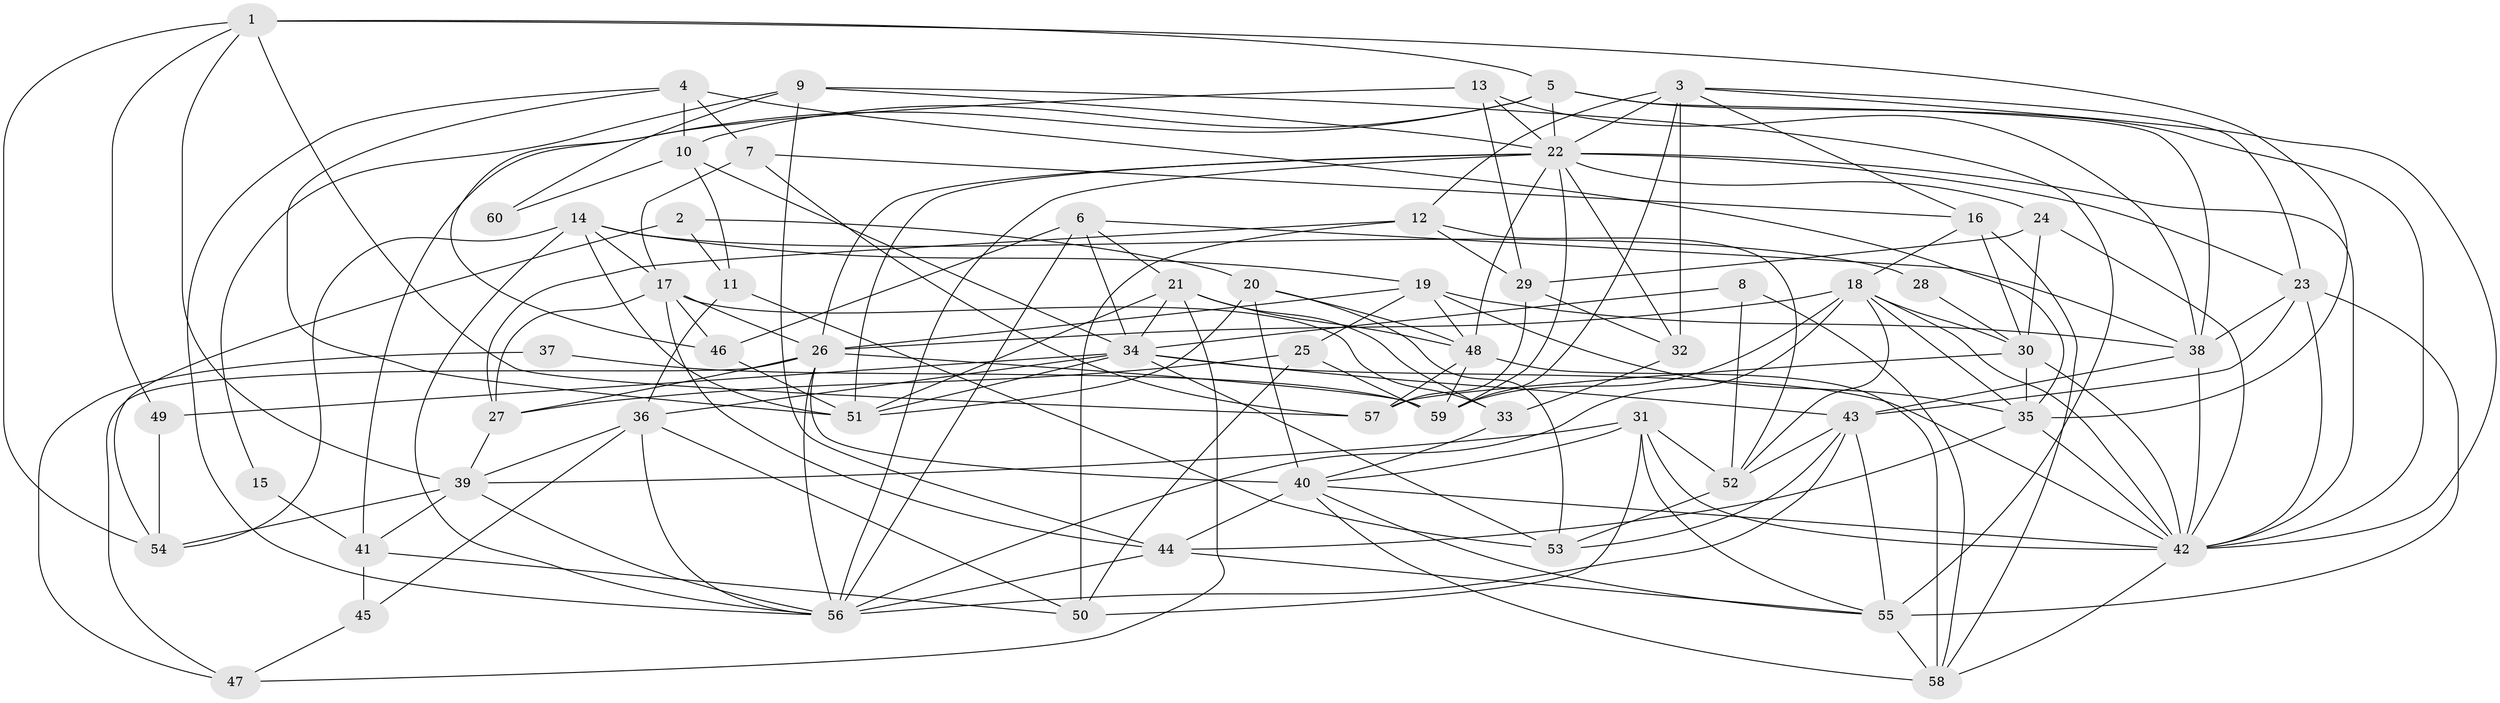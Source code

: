 // original degree distribution, {6: 0.08333333333333333, 3: 0.20833333333333334, 5: 0.20833333333333334, 4: 0.2916666666666667, 2: 0.15833333333333333, 7: 0.05}
// Generated by graph-tools (version 1.1) at 2025/02/03/09/25 03:02:04]
// undirected, 60 vertices, 170 edges
graph export_dot {
graph [start="1"]
  node [color=gray90,style=filled];
  1;
  2;
  3;
  4;
  5;
  6;
  7;
  8;
  9;
  10;
  11;
  12;
  13;
  14;
  15;
  16;
  17;
  18;
  19;
  20;
  21;
  22;
  23;
  24;
  25;
  26;
  27;
  28;
  29;
  30;
  31;
  32;
  33;
  34;
  35;
  36;
  37;
  38;
  39;
  40;
  41;
  42;
  43;
  44;
  45;
  46;
  47;
  48;
  49;
  50;
  51;
  52;
  53;
  54;
  55;
  56;
  57;
  58;
  59;
  60;
  1 -- 5 [weight=1.0];
  1 -- 35 [weight=1.0];
  1 -- 39 [weight=1.0];
  1 -- 49 [weight=1.0];
  1 -- 54 [weight=1.0];
  1 -- 57 [weight=1.0];
  2 -- 11 [weight=1.0];
  2 -- 20 [weight=1.0];
  2 -- 54 [weight=1.0];
  3 -- 12 [weight=1.0];
  3 -- 16 [weight=1.0];
  3 -- 22 [weight=1.0];
  3 -- 23 [weight=1.0];
  3 -- 32 [weight=1.0];
  3 -- 42 [weight=1.0];
  3 -- 59 [weight=1.0];
  4 -- 7 [weight=1.0];
  4 -- 10 [weight=1.0];
  4 -- 35 [weight=1.0];
  4 -- 51 [weight=1.0];
  4 -- 56 [weight=1.0];
  5 -- 10 [weight=1.0];
  5 -- 22 [weight=1.0];
  5 -- 38 [weight=1.0];
  5 -- 41 [weight=1.0];
  5 -- 42 [weight=1.0];
  6 -- 21 [weight=1.0];
  6 -- 34 [weight=1.0];
  6 -- 38 [weight=1.0];
  6 -- 46 [weight=1.0];
  6 -- 56 [weight=1.0];
  7 -- 16 [weight=1.0];
  7 -- 17 [weight=1.0];
  7 -- 57 [weight=1.0];
  8 -- 34 [weight=1.0];
  8 -- 52 [weight=1.0];
  8 -- 58 [weight=2.0];
  9 -- 15 [weight=1.0];
  9 -- 22 [weight=1.0];
  9 -- 44 [weight=1.0];
  9 -- 55 [weight=1.0];
  9 -- 60 [weight=1.0];
  10 -- 11 [weight=1.0];
  10 -- 34 [weight=1.0];
  10 -- 60 [weight=1.0];
  11 -- 36 [weight=1.0];
  11 -- 53 [weight=1.0];
  12 -- 27 [weight=1.0];
  12 -- 29 [weight=1.0];
  12 -- 50 [weight=1.0];
  12 -- 52 [weight=1.0];
  13 -- 22 [weight=1.0];
  13 -- 29 [weight=1.0];
  13 -- 38 [weight=1.0];
  13 -- 46 [weight=1.0];
  14 -- 17 [weight=1.0];
  14 -- 19 [weight=1.0];
  14 -- 28 [weight=1.0];
  14 -- 51 [weight=1.0];
  14 -- 54 [weight=1.0];
  14 -- 56 [weight=1.0];
  15 -- 41 [weight=1.0];
  16 -- 18 [weight=1.0];
  16 -- 30 [weight=1.0];
  16 -- 58 [weight=1.0];
  17 -- 26 [weight=1.0];
  17 -- 27 [weight=1.0];
  17 -- 33 [weight=1.0];
  17 -- 44 [weight=1.0];
  17 -- 46 [weight=1.0];
  18 -- 26 [weight=1.0];
  18 -- 30 [weight=1.0];
  18 -- 35 [weight=1.0];
  18 -- 42 [weight=1.0];
  18 -- 52 [weight=1.0];
  18 -- 56 [weight=1.0];
  18 -- 59 [weight=1.0];
  19 -- 25 [weight=1.0];
  19 -- 26 [weight=1.0];
  19 -- 35 [weight=1.0];
  19 -- 38 [weight=2.0];
  19 -- 48 [weight=1.0];
  20 -- 40 [weight=2.0];
  20 -- 48 [weight=1.0];
  20 -- 51 [weight=1.0];
  20 -- 53 [weight=1.0];
  21 -- 33 [weight=1.0];
  21 -- 34 [weight=1.0];
  21 -- 47 [weight=1.0];
  21 -- 48 [weight=1.0];
  21 -- 51 [weight=1.0];
  22 -- 23 [weight=1.0];
  22 -- 24 [weight=1.0];
  22 -- 26 [weight=1.0];
  22 -- 32 [weight=1.0];
  22 -- 42 [weight=1.0];
  22 -- 48 [weight=1.0];
  22 -- 51 [weight=1.0];
  22 -- 56 [weight=1.0];
  22 -- 59 [weight=1.0];
  23 -- 38 [weight=1.0];
  23 -- 42 [weight=1.0];
  23 -- 43 [weight=1.0];
  23 -- 55 [weight=1.0];
  24 -- 29 [weight=1.0];
  24 -- 30 [weight=1.0];
  24 -- 42 [weight=1.0];
  25 -- 27 [weight=1.0];
  25 -- 50 [weight=1.0];
  25 -- 59 [weight=1.0];
  26 -- 27 [weight=1.0];
  26 -- 40 [weight=1.0];
  26 -- 47 [weight=1.0];
  26 -- 56 [weight=1.0];
  26 -- 59 [weight=1.0];
  27 -- 39 [weight=1.0];
  28 -- 30 [weight=1.0];
  29 -- 32 [weight=1.0];
  29 -- 57 [weight=1.0];
  30 -- 35 [weight=1.0];
  30 -- 42 [weight=1.0];
  30 -- 57 [weight=1.0];
  31 -- 39 [weight=1.0];
  31 -- 40 [weight=1.0];
  31 -- 42 [weight=1.0];
  31 -- 50 [weight=1.0];
  31 -- 52 [weight=1.0];
  31 -- 55 [weight=1.0];
  32 -- 33 [weight=1.0];
  33 -- 40 [weight=1.0];
  34 -- 36 [weight=1.0];
  34 -- 42 [weight=1.0];
  34 -- 43 [weight=1.0];
  34 -- 49 [weight=1.0];
  34 -- 51 [weight=1.0];
  34 -- 53 [weight=1.0];
  35 -- 42 [weight=1.0];
  35 -- 44 [weight=1.0];
  36 -- 39 [weight=1.0];
  36 -- 45 [weight=1.0];
  36 -- 50 [weight=1.0];
  36 -- 56 [weight=1.0];
  37 -- 47 [weight=1.0];
  37 -- 59 [weight=2.0];
  38 -- 42 [weight=1.0];
  38 -- 43 [weight=1.0];
  39 -- 41 [weight=2.0];
  39 -- 54 [weight=1.0];
  39 -- 56 [weight=1.0];
  40 -- 42 [weight=1.0];
  40 -- 44 [weight=1.0];
  40 -- 55 [weight=1.0];
  40 -- 58 [weight=1.0];
  41 -- 45 [weight=1.0];
  41 -- 50 [weight=1.0];
  42 -- 58 [weight=1.0];
  43 -- 52 [weight=1.0];
  43 -- 53 [weight=1.0];
  43 -- 55 [weight=1.0];
  43 -- 56 [weight=1.0];
  44 -- 55 [weight=1.0];
  44 -- 56 [weight=2.0];
  45 -- 47 [weight=1.0];
  46 -- 51 [weight=1.0];
  48 -- 57 [weight=1.0];
  48 -- 58 [weight=2.0];
  48 -- 59 [weight=1.0];
  49 -- 54 [weight=1.0];
  52 -- 53 [weight=1.0];
  55 -- 58 [weight=2.0];
}
